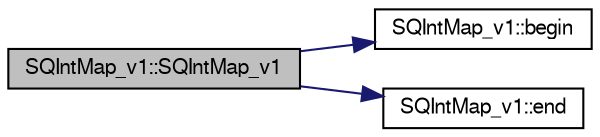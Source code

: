 digraph "SQIntMap_v1::SQIntMap_v1"
{
  bgcolor="transparent";
  edge [fontname="FreeSans",fontsize="10",labelfontname="FreeSans",labelfontsize="10"];
  node [fontname="FreeSans",fontsize="10",shape=record];
  rankdir="LR";
  Node1 [label="SQIntMap_v1::SQIntMap_v1",height=0.2,width=0.4,color="black", fillcolor="grey75", style="filled" fontcolor="black"];
  Node1 -> Node2 [color="midnightblue",fontsize="10",style="solid",fontname="FreeSans"];
  Node2 [label="SQIntMap_v1::begin",height=0.2,width=0.4,color="black",URL="$d1/d94/classSQIntMap__v1.html#a6539077a337a8b3f5dbdd4e079240f16"];
  Node1 -> Node3 [color="midnightblue",fontsize="10",style="solid",fontname="FreeSans"];
  Node3 [label="SQIntMap_v1::end",height=0.2,width=0.4,color="black",URL="$d1/d94/classSQIntMap__v1.html#ad51066910ed4c1e776eb22d9726111f1"];
}
